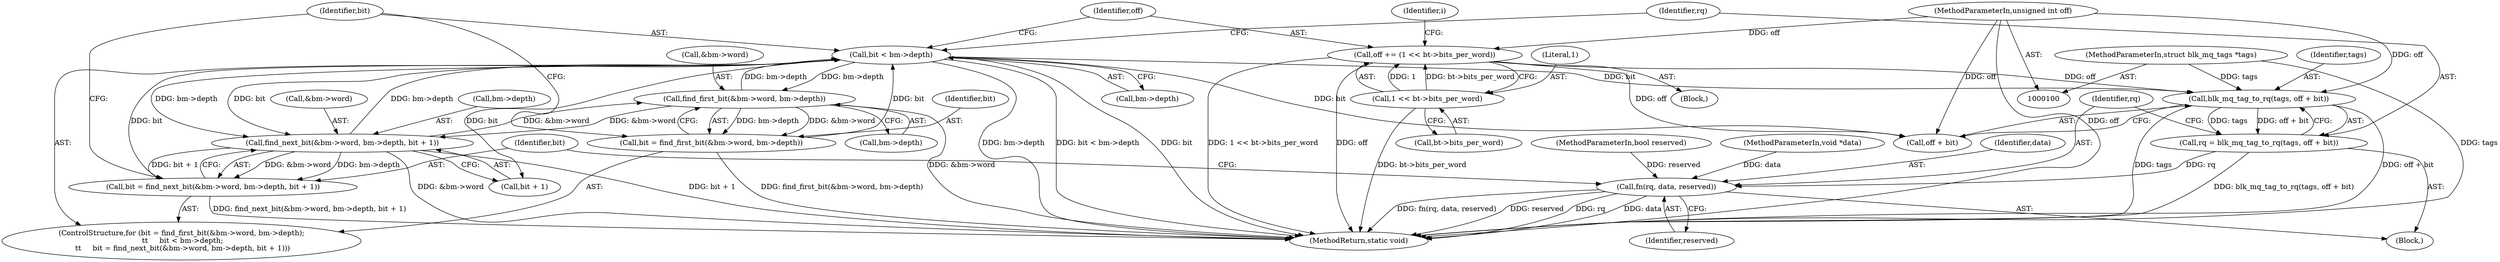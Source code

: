 digraph "0_linux_0048b4837affd153897ed1222283492070027aa9_2@pointer" {
"1000170" [label="(Call,blk_mq_tag_to_rq(tags, off + bit))"];
"1000101" [label="(MethodParameterIn,struct blk_mq_tags *tags)"];
"1000179" [label="(Call,off += (1 << bt->bits_per_word))"];
"1000181" [label="(Call,1 << bt->bits_per_word)"];
"1000103" [label="(MethodParameterIn,unsigned int off)"];
"1000149" [label="(Call,bit < bm->depth)"];
"1000139" [label="(Call,bit = find_first_bit(&bm->word, bm->depth))"];
"1000141" [label="(Call,find_first_bit(&bm->word, bm->depth))"];
"1000156" [label="(Call,find_next_bit(&bm->word, bm->depth, bit + 1))"];
"1000154" [label="(Call,bit = find_next_bit(&bm->word, bm->depth, bit + 1))"];
"1000168" [label="(Call,rq = blk_mq_tag_to_rq(tags, off + bit))"];
"1000175" [label="(Call,fn(rq, data, reserved))"];
"1000171" [label="(Identifier,tags)"];
"1000103" [label="(MethodParameterIn,unsigned int off)"];
"1000140" [label="(Identifier,bit)"];
"1000167" [label="(Block,)"];
"1000127" [label="(Identifier,i)"];
"1000154" [label="(Call,bit = find_next_bit(&bm->word, bm->depth, bit + 1))"];
"1000141" [label="(Call,find_first_bit(&bm->word, bm->depth))"];
"1000155" [label="(Identifier,bit)"];
"1000172" [label="(Call,off + bit)"];
"1000161" [label="(Call,bm->depth)"];
"1000170" [label="(Call,blk_mq_tag_to_rq(tags, off + bit))"];
"1000181" [label="(Call,1 << bt->bits_per_word)"];
"1000182" [label="(Literal,1)"];
"1000146" [label="(Call,bm->depth)"];
"1000128" [label="(Block,)"];
"1000179" [label="(Call,off += (1 << bt->bits_per_word))"];
"1000177" [label="(Identifier,data)"];
"1000149" [label="(Call,bit < bm->depth)"];
"1000183" [label="(Call,bt->bits_per_word)"];
"1000164" [label="(Call,bit + 1)"];
"1000176" [label="(Identifier,rq)"];
"1000186" [label="(MethodReturn,static void)"];
"1000157" [label="(Call,&bm->word)"];
"1000106" [label="(MethodParameterIn,bool reserved)"];
"1000138" [label="(ControlStructure,for (bit = find_first_bit(&bm->word, bm->depth);\n \t\t     bit < bm->depth;\n \t\t     bit = find_next_bit(&bm->word, bm->depth, bit + 1)))"];
"1000169" [label="(Identifier,rq)"];
"1000178" [label="(Identifier,reserved)"];
"1000101" [label="(MethodParameterIn,struct blk_mq_tags *tags)"];
"1000139" [label="(Call,bit = find_first_bit(&bm->word, bm->depth))"];
"1000156" [label="(Call,find_next_bit(&bm->word, bm->depth, bit + 1))"];
"1000175" [label="(Call,fn(rq, data, reserved))"];
"1000168" [label="(Call,rq = blk_mq_tag_to_rq(tags, off + bit))"];
"1000142" [label="(Call,&bm->word)"];
"1000105" [label="(MethodParameterIn,void *data)"];
"1000180" [label="(Identifier,off)"];
"1000151" [label="(Call,bm->depth)"];
"1000150" [label="(Identifier,bit)"];
"1000170" -> "1000168"  [label="AST: "];
"1000170" -> "1000172"  [label="CFG: "];
"1000171" -> "1000170"  [label="AST: "];
"1000172" -> "1000170"  [label="AST: "];
"1000168" -> "1000170"  [label="CFG: "];
"1000170" -> "1000186"  [label="DDG: off + bit"];
"1000170" -> "1000186"  [label="DDG: tags"];
"1000170" -> "1000168"  [label="DDG: tags"];
"1000170" -> "1000168"  [label="DDG: off + bit"];
"1000101" -> "1000170"  [label="DDG: tags"];
"1000179" -> "1000170"  [label="DDG: off"];
"1000103" -> "1000170"  [label="DDG: off"];
"1000149" -> "1000170"  [label="DDG: bit"];
"1000101" -> "1000100"  [label="AST: "];
"1000101" -> "1000186"  [label="DDG: tags"];
"1000179" -> "1000128"  [label="AST: "];
"1000179" -> "1000181"  [label="CFG: "];
"1000180" -> "1000179"  [label="AST: "];
"1000181" -> "1000179"  [label="AST: "];
"1000127" -> "1000179"  [label="CFG: "];
"1000179" -> "1000186"  [label="DDG: 1 << bt->bits_per_word"];
"1000179" -> "1000186"  [label="DDG: off"];
"1000179" -> "1000172"  [label="DDG: off"];
"1000181" -> "1000179"  [label="DDG: 1"];
"1000181" -> "1000179"  [label="DDG: bt->bits_per_word"];
"1000103" -> "1000179"  [label="DDG: off"];
"1000181" -> "1000183"  [label="CFG: "];
"1000182" -> "1000181"  [label="AST: "];
"1000183" -> "1000181"  [label="AST: "];
"1000181" -> "1000186"  [label="DDG: bt->bits_per_word"];
"1000103" -> "1000100"  [label="AST: "];
"1000103" -> "1000186"  [label="DDG: off"];
"1000103" -> "1000172"  [label="DDG: off"];
"1000149" -> "1000138"  [label="AST: "];
"1000149" -> "1000151"  [label="CFG: "];
"1000150" -> "1000149"  [label="AST: "];
"1000151" -> "1000149"  [label="AST: "];
"1000169" -> "1000149"  [label="CFG: "];
"1000180" -> "1000149"  [label="CFG: "];
"1000149" -> "1000186"  [label="DDG: bm->depth"];
"1000149" -> "1000186"  [label="DDG: bit < bm->depth"];
"1000149" -> "1000186"  [label="DDG: bit"];
"1000149" -> "1000141"  [label="DDG: bm->depth"];
"1000139" -> "1000149"  [label="DDG: bit"];
"1000154" -> "1000149"  [label="DDG: bit"];
"1000141" -> "1000149"  [label="DDG: bm->depth"];
"1000156" -> "1000149"  [label="DDG: bm->depth"];
"1000149" -> "1000156"  [label="DDG: bm->depth"];
"1000149" -> "1000156"  [label="DDG: bit"];
"1000149" -> "1000164"  [label="DDG: bit"];
"1000149" -> "1000172"  [label="DDG: bit"];
"1000139" -> "1000138"  [label="AST: "];
"1000139" -> "1000141"  [label="CFG: "];
"1000140" -> "1000139"  [label="AST: "];
"1000141" -> "1000139"  [label="AST: "];
"1000150" -> "1000139"  [label="CFG: "];
"1000139" -> "1000186"  [label="DDG: find_first_bit(&bm->word, bm->depth)"];
"1000141" -> "1000139"  [label="DDG: &bm->word"];
"1000141" -> "1000139"  [label="DDG: bm->depth"];
"1000141" -> "1000146"  [label="CFG: "];
"1000142" -> "1000141"  [label="AST: "];
"1000146" -> "1000141"  [label="AST: "];
"1000141" -> "1000186"  [label="DDG: &bm->word"];
"1000156" -> "1000141"  [label="DDG: &bm->word"];
"1000141" -> "1000156"  [label="DDG: &bm->word"];
"1000156" -> "1000154"  [label="AST: "];
"1000156" -> "1000164"  [label="CFG: "];
"1000157" -> "1000156"  [label="AST: "];
"1000161" -> "1000156"  [label="AST: "];
"1000164" -> "1000156"  [label="AST: "];
"1000154" -> "1000156"  [label="CFG: "];
"1000156" -> "1000186"  [label="DDG: &bm->word"];
"1000156" -> "1000186"  [label="DDG: bit + 1"];
"1000156" -> "1000154"  [label="DDG: &bm->word"];
"1000156" -> "1000154"  [label="DDG: bm->depth"];
"1000156" -> "1000154"  [label="DDG: bit + 1"];
"1000154" -> "1000138"  [label="AST: "];
"1000155" -> "1000154"  [label="AST: "];
"1000150" -> "1000154"  [label="CFG: "];
"1000154" -> "1000186"  [label="DDG: find_next_bit(&bm->word, bm->depth, bit + 1)"];
"1000168" -> "1000167"  [label="AST: "];
"1000169" -> "1000168"  [label="AST: "];
"1000176" -> "1000168"  [label="CFG: "];
"1000168" -> "1000186"  [label="DDG: blk_mq_tag_to_rq(tags, off + bit)"];
"1000168" -> "1000175"  [label="DDG: rq"];
"1000175" -> "1000167"  [label="AST: "];
"1000175" -> "1000178"  [label="CFG: "];
"1000176" -> "1000175"  [label="AST: "];
"1000177" -> "1000175"  [label="AST: "];
"1000178" -> "1000175"  [label="AST: "];
"1000155" -> "1000175"  [label="CFG: "];
"1000175" -> "1000186"  [label="DDG: reserved"];
"1000175" -> "1000186"  [label="DDG: rq"];
"1000175" -> "1000186"  [label="DDG: data"];
"1000175" -> "1000186"  [label="DDG: fn(rq, data, reserved)"];
"1000105" -> "1000175"  [label="DDG: data"];
"1000106" -> "1000175"  [label="DDG: reserved"];
}
